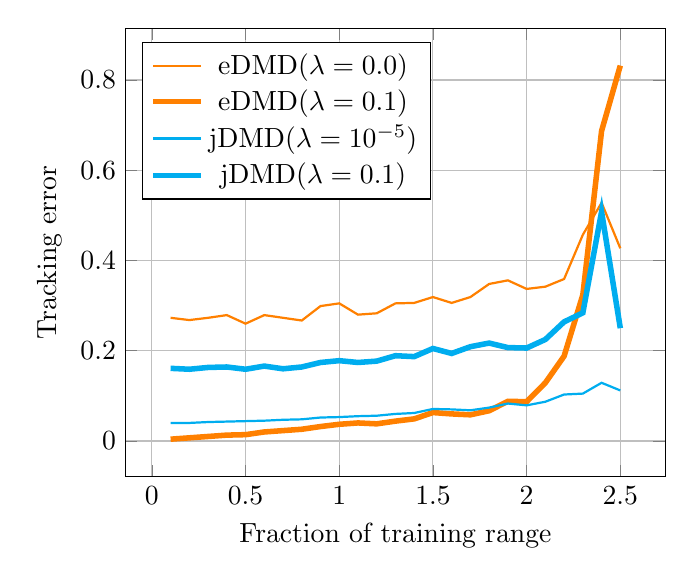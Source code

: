 % Recommended preamble:
\begin{tikzpicture}
\begin{axis}[xmajorgrids, ymajorgrids, xlabel={Fraction of training range}, ylabel={Tracking error}, legend pos={north west}]
    \addplot+[no marks, color={orange}, thick]
        coordinates {
            (0.1,0.273)
            (0.2,0.268)
            (0.3,0.273)
            (0.4,0.279)
            (0.5,0.26)
            (0.6,0.279)
            (0.7,0.273)
            (0.8,0.267)
            (0.9,0.299)
            (1.0,0.305)
            (1.1,0.28)
            (1.2,0.283)
            (1.3,0.305)
            (1.4,0.306)
            (1.5,0.319)
            (1.6,0.306)
            (1.7,0.319)
            (1.8,0.348)
            (1.9,0.356)
            (2.0,0.337)
            (2.1,0.342)
            (2.2,0.359)
            (2.3,0.457)
            (2.4,0.528)
            (2.5,0.427)
        }
        ;
    \addplot+[no marks, very thick, color={orange}, line width={2.0}]
        coordinates {
            (0.1,0.004)
            (0.2,0.007)
            (0.3,0.01)
            (0.4,0.013)
            (0.5,0.014)
            (0.6,0.02)
            (0.7,0.023)
            (0.8,0.026)
            (0.9,0.032)
            (1.0,0.037)
            (1.1,0.04)
            (1.2,0.038)
            (1.3,0.044)
            (1.4,0.049)
            (1.5,0.063)
            (1.6,0.06)
            (1.7,0.058)
            (1.8,0.067)
            (1.9,0.088)
            (2.0,0.087)
            (2.1,0.129)
            (2.2,0.188)
            (2.3,0.324)
            (2.4,0.687)
            (2.5,0.832)
        }
        ;
    \addplot+[no marks, color={cyan}, thick]
        coordinates {
            (0.1,0.04)
            (0.2,0.04)
            (0.3,0.042)
            (0.4,0.043)
            (0.5,0.044)
            (0.6,0.045)
            (0.7,0.047)
            (0.8,0.048)
            (0.9,0.052)
            (1.0,0.053)
            (1.1,0.055)
            (1.2,0.056)
            (1.3,0.06)
            (1.4,0.062)
            (1.5,0.071)
            (1.6,0.07)
            (1.7,0.068)
            (1.8,0.074)
            (1.9,0.083)
            (2.0,0.079)
            (2.1,0.087)
            (2.2,0.103)
            (2.3,0.105)
            (2.4,0.129)
            (2.5,0.112)
        }
        ;
    \addplot+[no marks, very thick, color={cyan}, line width={2.0}]
        coordinates {
            (0.1,0.161)
            (0.2,0.159)
            (0.3,0.163)
            (0.4,0.164)
            (0.5,0.159)
            (0.6,0.166)
            (0.7,0.16)
            (0.8,0.164)
            (0.9,0.174)
            (1.0,0.178)
            (1.1,0.174)
            (1.2,0.177)
            (1.3,0.189)
            (1.4,0.187)
            (1.5,0.205)
            (1.6,0.194)
            (1.7,0.209)
            (1.8,0.217)
            (1.9,0.207)
            (2.0,0.206)
            (2.1,0.225)
            (2.2,0.264)
            (2.3,0.284)
            (2.4,0.508)
            (2.5,0.25)
        }
        ;
    \legend{{eDMD$(\lambda = 0.0)$},{eDMD$(\lambda = 0.1)$},{jDMD$(\lambda = 10^{-5})$},{jDMD$(\lambda = 0.1)$}}
\end{axis}
\end{tikzpicture}
